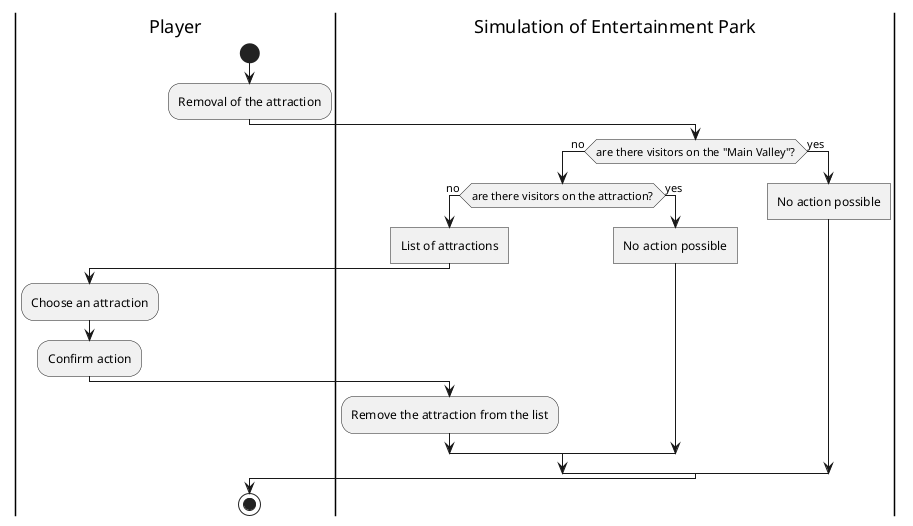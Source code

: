 @startuml view-valley-activity-diagram
skinparam ConditionEndStyle hline
|Player|
start
:Removal of the attraction;
|Simulation of Entertainment Park|
if (are there visitors on the "Main Valley"?) then (no)
If (are there visitors on the attraction?) then (no) 
:List of attractions]
|Player|
:Choose an attraction;
:Confirm action;
|Simulation of Entertainment Park|
:Remove the attraction from the list;
else (yes)
:No action possible]
endif
else (yes)
:No action possible]
|Player|
endif
stop
@enduml